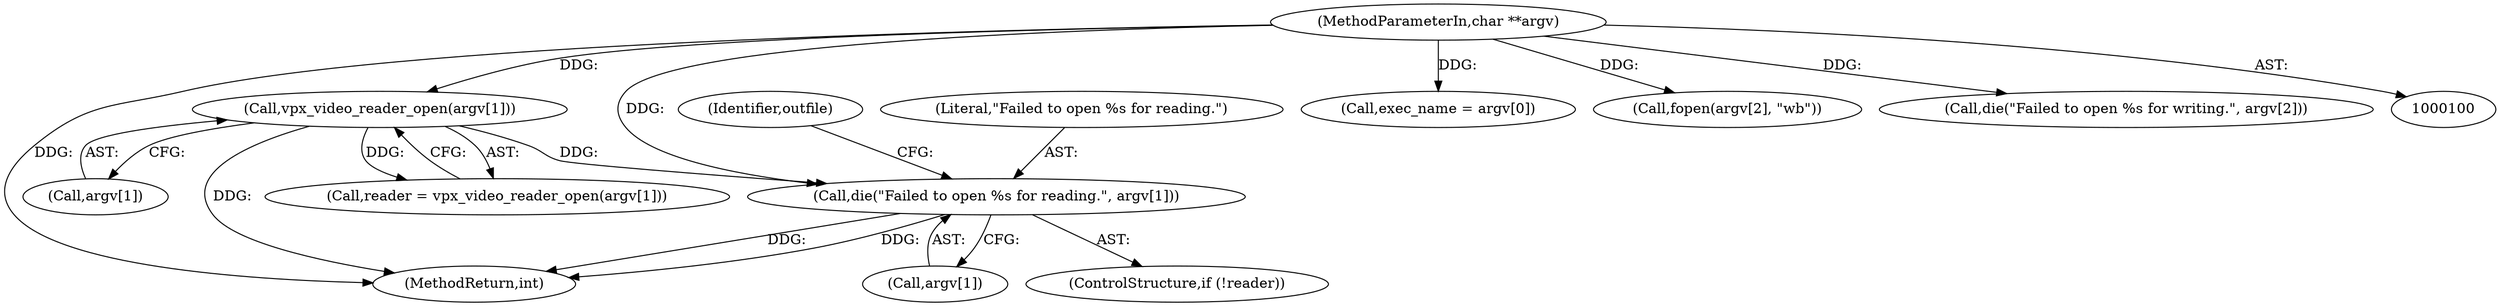 digraph "0_Android_5a9753fca56f0eeb9f61e342b2fccffc364f9426@pointer" {
"1000145" [label="(Call,die(\"Failed to open %s for reading.\", argv[1]))"];
"1000138" [label="(Call,vpx_video_reader_open(argv[1]))"];
"1000102" [label="(MethodParameterIn,char **argv)"];
"1000102" [label="(MethodParameterIn,char **argv)"];
"1000153" [label="(Identifier,outfile)"];
"1000125" [label="(Call,exec_name = argv[0])"];
"1000154" [label="(Call,fopen(argv[2], \"wb\"))"];
"1000146" [label="(Literal,\"Failed to open %s for reading.\")"];
"1000147" [label="(Call,argv[1])"];
"1000142" [label="(ControlStructure,if (!reader))"];
"1000159" [label="(Call,die(\"Failed to open %s for writing.\", argv[2]))"];
"1000139" [label="(Call,argv[1])"];
"1000145" [label="(Call,die(\"Failed to open %s for reading.\", argv[1]))"];
"1000277" [label="(MethodReturn,int)"];
"1000138" [label="(Call,vpx_video_reader_open(argv[1]))"];
"1000136" [label="(Call,reader = vpx_video_reader_open(argv[1]))"];
"1000145" -> "1000142"  [label="AST: "];
"1000145" -> "1000147"  [label="CFG: "];
"1000146" -> "1000145"  [label="AST: "];
"1000147" -> "1000145"  [label="AST: "];
"1000153" -> "1000145"  [label="CFG: "];
"1000145" -> "1000277"  [label="DDG: "];
"1000145" -> "1000277"  [label="DDG: "];
"1000138" -> "1000145"  [label="DDG: "];
"1000102" -> "1000145"  [label="DDG: "];
"1000138" -> "1000136"  [label="AST: "];
"1000138" -> "1000139"  [label="CFG: "];
"1000139" -> "1000138"  [label="AST: "];
"1000136" -> "1000138"  [label="CFG: "];
"1000138" -> "1000277"  [label="DDG: "];
"1000138" -> "1000136"  [label="DDG: "];
"1000102" -> "1000138"  [label="DDG: "];
"1000102" -> "1000100"  [label="AST: "];
"1000102" -> "1000277"  [label="DDG: "];
"1000102" -> "1000125"  [label="DDG: "];
"1000102" -> "1000154"  [label="DDG: "];
"1000102" -> "1000159"  [label="DDG: "];
}
